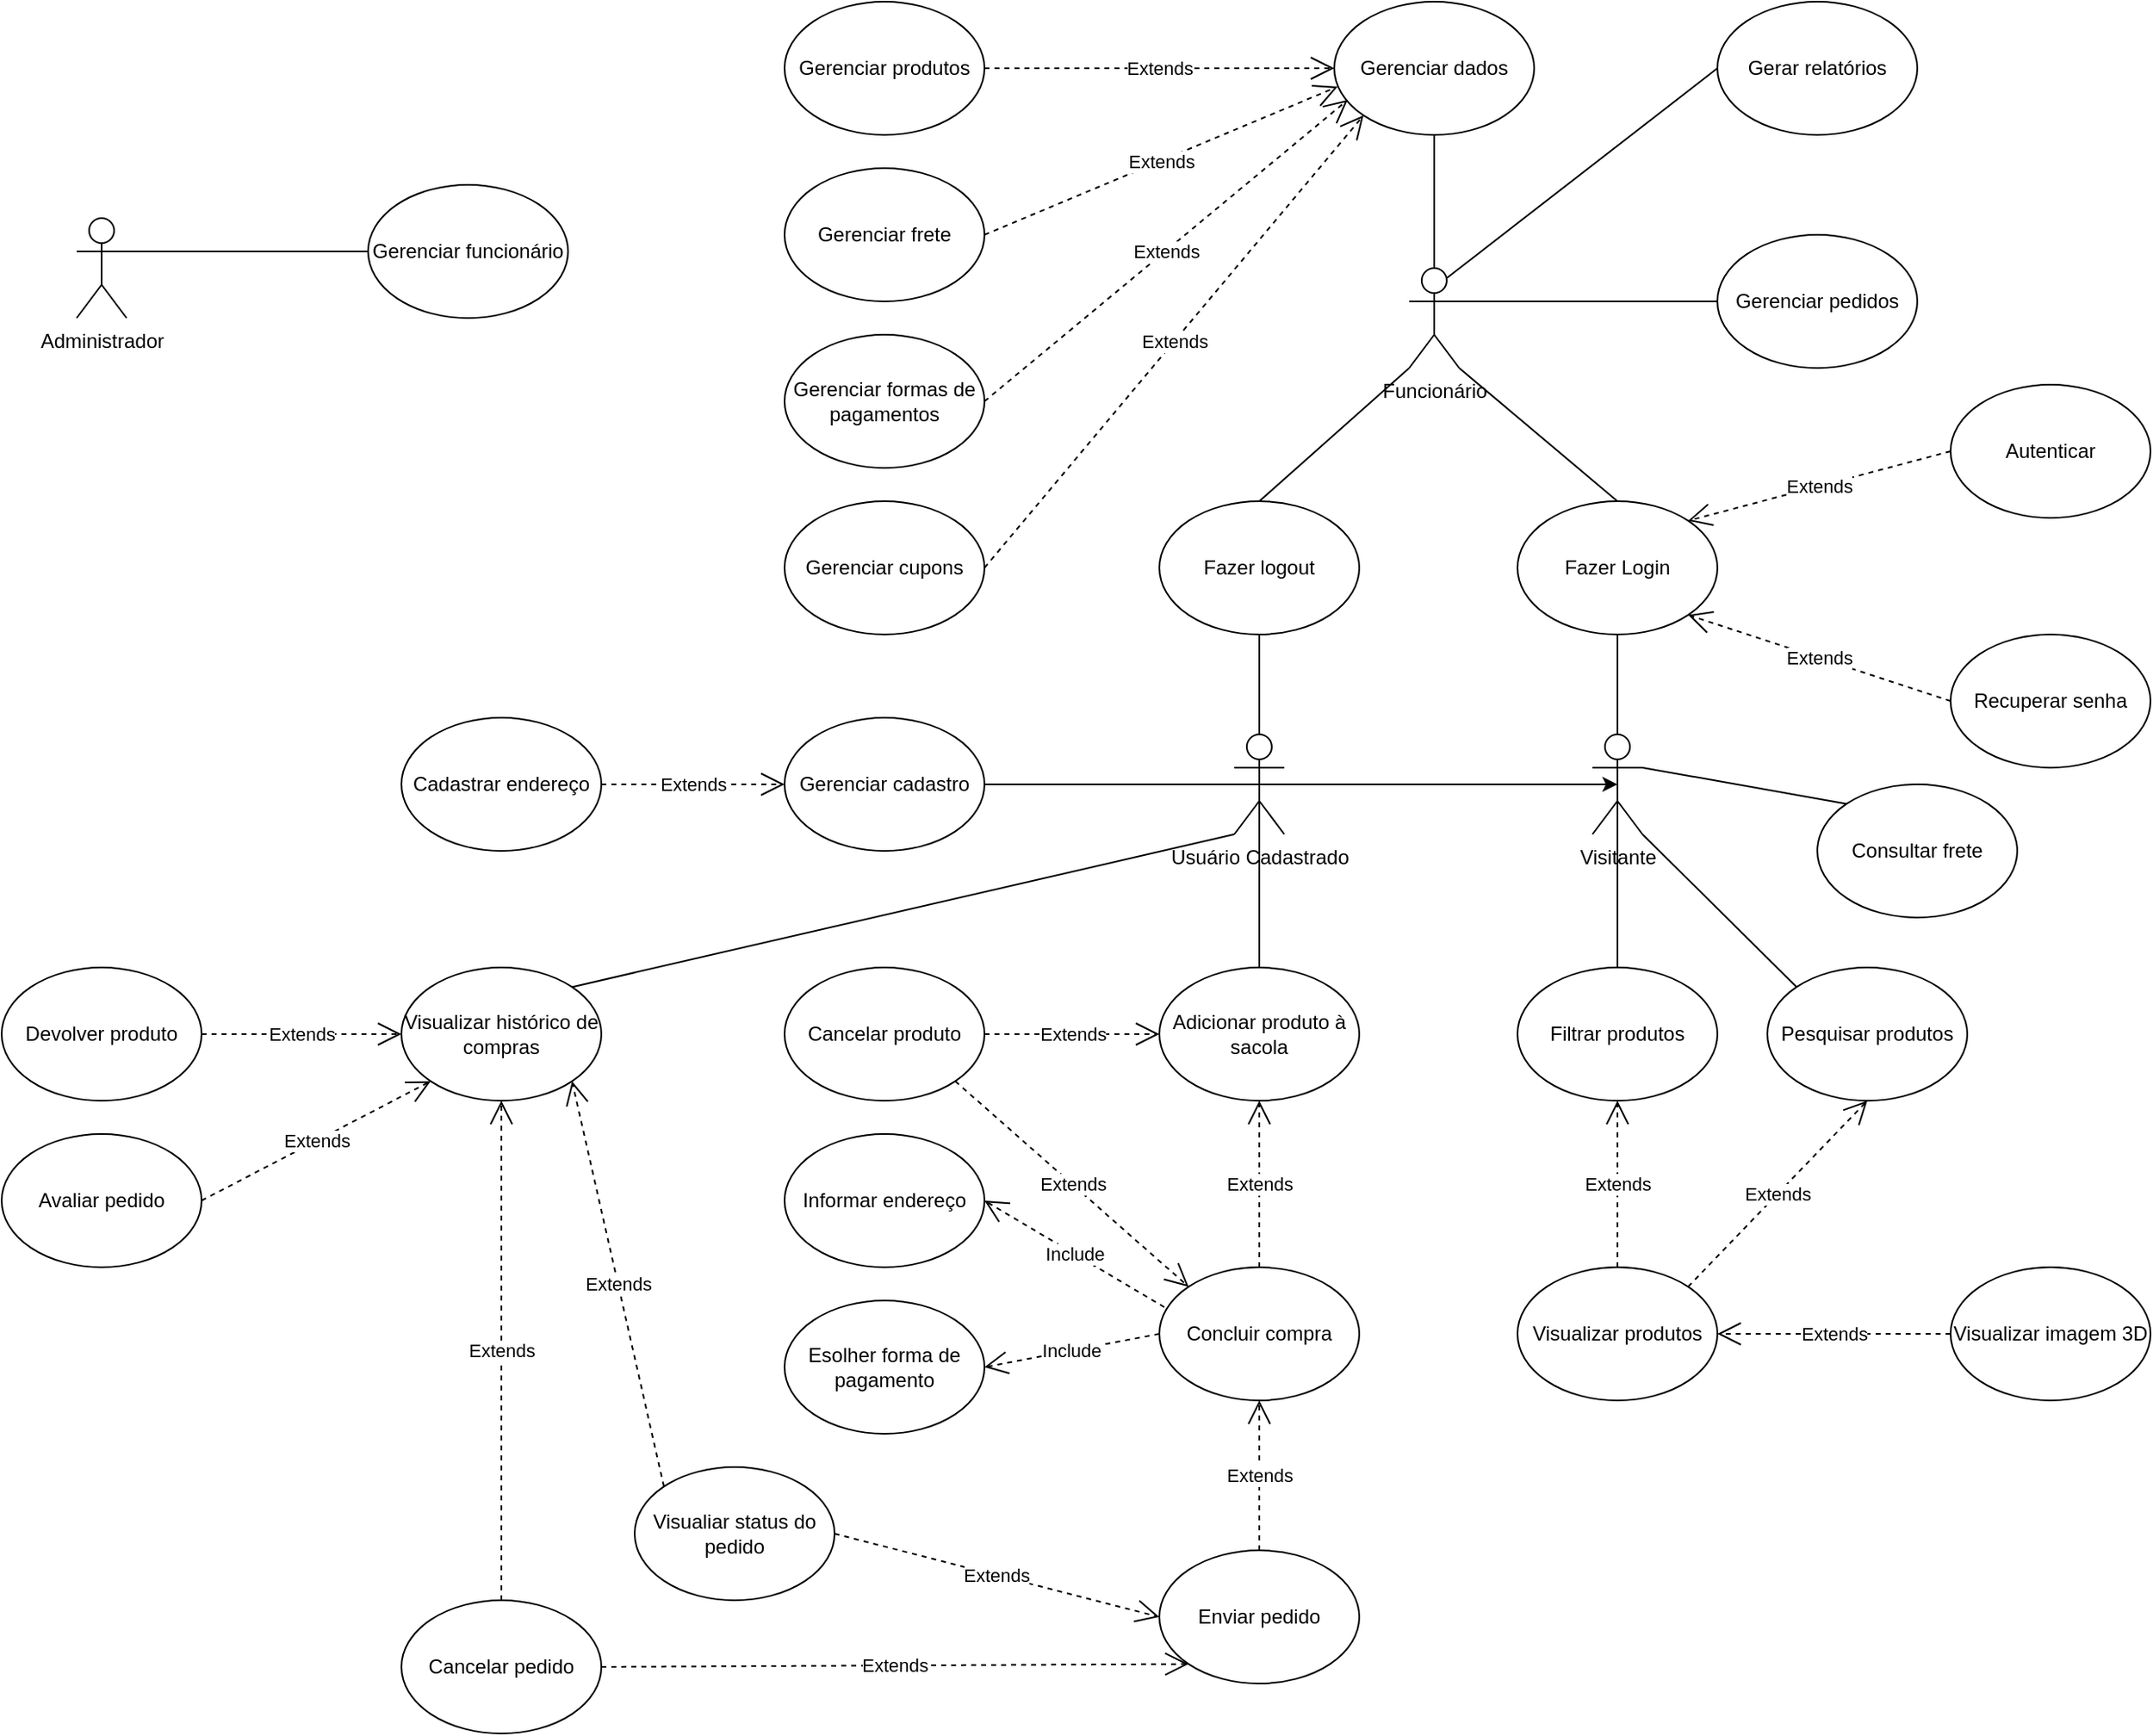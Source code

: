 <mxfile version="24.2.3" type="device">
  <diagram name="Página-1" id="iEOvd_mET68QCeT-6-60">
    <mxGraphModel dx="3217" dy="1243" grid="1" gridSize="10" guides="1" tooltips="1" connect="1" arrows="1" fold="1" page="1" pageScale="1" pageWidth="827" pageHeight="1169" math="0" shadow="0">
      <root>
        <mxCell id="0" />
        <mxCell id="1" parent="0" />
        <mxCell id="9JJsFDRCctAeS7KG6Eez-1" value="Funcionário" style="shape=umlActor;verticalLabelPosition=bottom;verticalAlign=top;html=1;outlineConnect=0;" vertex="1" parent="1">
          <mxGeometry x="125" y="180" width="30" height="60" as="geometry" />
        </mxCell>
        <mxCell id="9JJsFDRCctAeS7KG6Eez-3" value="Visitante&lt;div&gt;&lt;br&gt;&lt;/div&gt;" style="shape=umlActor;verticalLabelPosition=bottom;verticalAlign=top;html=1;outlineConnect=0;" vertex="1" parent="1">
          <mxGeometry x="235" y="460" width="30" height="60" as="geometry" />
        </mxCell>
        <mxCell id="9JJsFDRCctAeS7KG6Eez-4" value="Usuário Cadastrado" style="shape=umlActor;verticalLabelPosition=bottom;verticalAlign=top;html=1;outlineConnect=0;" vertex="1" parent="1">
          <mxGeometry x="20" y="460" width="30" height="60" as="geometry" />
        </mxCell>
        <mxCell id="9JJsFDRCctAeS7KG6Eez-9" style="edgeStyle=orthogonalEdgeStyle;rounded=0;orthogonalLoop=1;jettySize=auto;html=1;exitX=0.5;exitY=0.5;exitDx=0;exitDy=0;exitPerimeter=0;entryX=0.5;entryY=0.5;entryDx=0;entryDy=0;entryPerimeter=0;" edge="1" parent="1" source="9JJsFDRCctAeS7KG6Eez-4" target="9JJsFDRCctAeS7KG6Eez-3">
          <mxGeometry relative="1" as="geometry" />
        </mxCell>
        <mxCell id="9JJsFDRCctAeS7KG6Eez-10" value="Fazer Login" style="ellipse;whiteSpace=wrap;html=1;" vertex="1" parent="1">
          <mxGeometry x="190" y="320" width="120" height="80" as="geometry" />
        </mxCell>
        <mxCell id="9JJsFDRCctAeS7KG6Eez-11" value="Autenticar" style="ellipse;whiteSpace=wrap;html=1;" vertex="1" parent="1">
          <mxGeometry x="450" y="250" width="120" height="80" as="geometry" />
        </mxCell>
        <mxCell id="9JJsFDRCctAeS7KG6Eez-12" value="Recuperar senha" style="ellipse;whiteSpace=wrap;html=1;" vertex="1" parent="1">
          <mxGeometry x="450" y="400" width="120" height="80" as="geometry" />
        </mxCell>
        <mxCell id="9JJsFDRCctAeS7KG6Eez-13" value="Fazer logout" style="ellipse;whiteSpace=wrap;html=1;" vertex="1" parent="1">
          <mxGeometry x="-25" y="320" width="120" height="80" as="geometry" />
        </mxCell>
        <mxCell id="9JJsFDRCctAeS7KG6Eez-14" value="Gerenciar dados" style="ellipse;whiteSpace=wrap;html=1;" vertex="1" parent="1">
          <mxGeometry x="80" y="20" width="120" height="80" as="geometry" />
        </mxCell>
        <mxCell id="9JJsFDRCctAeS7KG6Eez-15" value="Gerenciar produtos" style="ellipse;whiteSpace=wrap;html=1;" vertex="1" parent="1">
          <mxGeometry x="-250" y="20" width="120" height="80" as="geometry" />
        </mxCell>
        <mxCell id="9JJsFDRCctAeS7KG6Eez-16" value="Gerenciar frete" style="ellipse;whiteSpace=wrap;html=1;" vertex="1" parent="1">
          <mxGeometry x="-250" y="120" width="120" height="80" as="geometry" />
        </mxCell>
        <mxCell id="9JJsFDRCctAeS7KG6Eez-17" value="Gerenciar formas de pagamentos" style="ellipse;whiteSpace=wrap;html=1;" vertex="1" parent="1">
          <mxGeometry x="-250" y="220" width="120" height="80" as="geometry" />
        </mxCell>
        <mxCell id="9JJsFDRCctAeS7KG6Eez-18" value="Gerar relatórios" style="ellipse;whiteSpace=wrap;html=1;" vertex="1" parent="1">
          <mxGeometry x="310" y="20" width="120" height="80" as="geometry" />
        </mxCell>
        <mxCell id="9JJsFDRCctAeS7KG6Eez-19" value="Gerenciar cupons" style="ellipse;whiteSpace=wrap;html=1;" vertex="1" parent="1">
          <mxGeometry x="-250" y="320" width="120" height="80" as="geometry" />
        </mxCell>
        <mxCell id="9JJsFDRCctAeS7KG6Eez-20" value="Gerenciar pedidos" style="ellipse;whiteSpace=wrap;html=1;" vertex="1" parent="1">
          <mxGeometry x="310" y="160" width="120" height="80" as="geometry" />
        </mxCell>
        <mxCell id="9JJsFDRCctAeS7KG6Eez-22" value="Extends" style="endArrow=open;endSize=12;dashed=1;html=1;rounded=0;exitX=0;exitY=0.5;exitDx=0;exitDy=0;entryX=1;entryY=1;entryDx=0;entryDy=0;" edge="1" parent="1" source="9JJsFDRCctAeS7KG6Eez-12" target="9JJsFDRCctAeS7KG6Eez-10">
          <mxGeometry width="160" relative="1" as="geometry">
            <mxPoint x="130" y="380" as="sourcePoint" />
            <mxPoint x="290" y="380" as="targetPoint" />
          </mxGeometry>
        </mxCell>
        <mxCell id="9JJsFDRCctAeS7KG6Eez-23" value="Extends" style="endArrow=open;endSize=12;dashed=1;html=1;rounded=0;exitX=0;exitY=0.5;exitDx=0;exitDy=0;entryX=1;entryY=0;entryDx=0;entryDy=0;" edge="1" parent="1" source="9JJsFDRCctAeS7KG6Eez-11" target="9JJsFDRCctAeS7KG6Eez-10">
          <mxGeometry width="160" relative="1" as="geometry">
            <mxPoint x="460" y="372" as="sourcePoint" />
            <mxPoint x="310" y="320" as="targetPoint" />
          </mxGeometry>
        </mxCell>
        <mxCell id="9JJsFDRCctAeS7KG6Eez-24" value="" style="endArrow=none;html=1;rounded=0;exitX=0.5;exitY=0;exitDx=0;exitDy=0;exitPerimeter=0;entryX=0.5;entryY=1;entryDx=0;entryDy=0;" edge="1" parent="1" source="9JJsFDRCctAeS7KG6Eez-3" target="9JJsFDRCctAeS7KG6Eez-10">
          <mxGeometry width="50" height="50" relative="1" as="geometry">
            <mxPoint x="180" y="410" as="sourcePoint" />
            <mxPoint x="230" y="360" as="targetPoint" />
          </mxGeometry>
        </mxCell>
        <mxCell id="9JJsFDRCctAeS7KG6Eez-27" value="" style="endArrow=none;html=1;rounded=0;exitX=1;exitY=1;exitDx=0;exitDy=0;exitPerimeter=0;entryX=0.5;entryY=0;entryDx=0;entryDy=0;" edge="1" parent="1" source="9JJsFDRCctAeS7KG6Eez-1" target="9JJsFDRCctAeS7KG6Eez-10">
          <mxGeometry width="50" height="50" relative="1" as="geometry">
            <mxPoint x="180" y="410" as="sourcePoint" />
            <mxPoint x="230" y="360" as="targetPoint" />
          </mxGeometry>
        </mxCell>
        <mxCell id="9JJsFDRCctAeS7KG6Eez-28" value="" style="endArrow=none;html=1;rounded=0;entryX=0;entryY=1;entryDx=0;entryDy=0;entryPerimeter=0;exitX=0.5;exitY=0;exitDx=0;exitDy=0;" edge="1" parent="1" source="9JJsFDRCctAeS7KG6Eez-13" target="9JJsFDRCctAeS7KG6Eez-1">
          <mxGeometry width="50" height="50" relative="1" as="geometry">
            <mxPoint x="180" y="410" as="sourcePoint" />
            <mxPoint x="230" y="360" as="targetPoint" />
          </mxGeometry>
        </mxCell>
        <mxCell id="9JJsFDRCctAeS7KG6Eez-29" value="" style="endArrow=none;html=1;rounded=0;exitX=0.5;exitY=0;exitDx=0;exitDy=0;exitPerimeter=0;entryX=0.5;entryY=1;entryDx=0;entryDy=0;" edge="1" parent="1" source="9JJsFDRCctAeS7KG6Eez-4" target="9JJsFDRCctAeS7KG6Eez-13">
          <mxGeometry width="50" height="50" relative="1" as="geometry">
            <mxPoint x="180" y="410" as="sourcePoint" />
            <mxPoint x="230" y="360" as="targetPoint" />
          </mxGeometry>
        </mxCell>
        <mxCell id="9JJsFDRCctAeS7KG6Eez-32" value="" style="endArrow=none;html=1;rounded=0;entryX=0.5;entryY=1;entryDx=0;entryDy=0;exitX=0.5;exitY=0;exitDx=0;exitDy=0;exitPerimeter=0;" edge="1" parent="1" source="9JJsFDRCctAeS7KG6Eez-1" target="9JJsFDRCctAeS7KG6Eez-14">
          <mxGeometry width="50" height="50" relative="1" as="geometry">
            <mxPoint x="95" y="160" as="sourcePoint" />
            <mxPoint x="145" y="110" as="targetPoint" />
          </mxGeometry>
        </mxCell>
        <mxCell id="9JJsFDRCctAeS7KG6Eez-33" value="" style="endArrow=none;html=1;rounded=0;entryX=0;entryY=0.5;entryDx=0;entryDy=0;exitX=0.75;exitY=0.1;exitDx=0;exitDy=0;exitPerimeter=0;" edge="1" parent="1" source="9JJsFDRCctAeS7KG6Eez-1" target="9JJsFDRCctAeS7KG6Eez-18">
          <mxGeometry width="50" height="50" relative="1" as="geometry">
            <mxPoint x="180" y="310" as="sourcePoint" />
            <mxPoint x="230" y="260" as="targetPoint" />
          </mxGeometry>
        </mxCell>
        <mxCell id="9JJsFDRCctAeS7KG6Eez-34" value="" style="endArrow=none;html=1;rounded=0;entryX=0;entryY=0.5;entryDx=0;entryDy=0;exitX=1;exitY=0.333;exitDx=0;exitDy=0;exitPerimeter=0;" edge="1" parent="1" source="9JJsFDRCctAeS7KG6Eez-1" target="9JJsFDRCctAeS7KG6Eez-20">
          <mxGeometry width="50" height="50" relative="1" as="geometry">
            <mxPoint x="180" y="310" as="sourcePoint" />
            <mxPoint x="230" y="260" as="targetPoint" />
          </mxGeometry>
        </mxCell>
        <mxCell id="9JJsFDRCctAeS7KG6Eez-35" value="Extends" style="endArrow=open;endSize=12;dashed=1;html=1;rounded=0;exitX=1;exitY=0.5;exitDx=0;exitDy=0;entryX=0.017;entryY=0.638;entryDx=0;entryDy=0;entryPerimeter=0;" edge="1" parent="1" source="9JJsFDRCctAeS7KG6Eez-16" target="9JJsFDRCctAeS7KG6Eez-14">
          <mxGeometry width="160" relative="1" as="geometry">
            <mxPoint x="28" y="90" as="sourcePoint" />
            <mxPoint x="-130" y="132" as="targetPoint" />
          </mxGeometry>
        </mxCell>
        <mxCell id="9JJsFDRCctAeS7KG6Eez-36" value="Extends" style="endArrow=open;endSize=12;dashed=1;html=1;rounded=0;exitX=1;exitY=0.5;exitDx=0;exitDy=0;entryX=0;entryY=0.5;entryDx=0;entryDy=0;" edge="1" parent="1" source="9JJsFDRCctAeS7KG6Eez-15" target="9JJsFDRCctAeS7KG6Eez-14">
          <mxGeometry width="160" relative="1" as="geometry">
            <mxPoint x="8" y="70" as="sourcePoint" />
            <mxPoint x="-150" y="112" as="targetPoint" />
          </mxGeometry>
        </mxCell>
        <mxCell id="9JJsFDRCctAeS7KG6Eez-37" value="Extends" style="endArrow=open;endSize=12;dashed=1;html=1;rounded=0;exitX=1;exitY=0.5;exitDx=0;exitDy=0;entryX=0.067;entryY=0.738;entryDx=0;entryDy=0;entryPerimeter=0;" edge="1" parent="1" source="9JJsFDRCctAeS7KG6Eez-17" target="9JJsFDRCctAeS7KG6Eez-14">
          <mxGeometry width="160" relative="1" as="geometry">
            <mxPoint x="38" y="120" as="sourcePoint" />
            <mxPoint x="-120" y="162" as="targetPoint" />
          </mxGeometry>
        </mxCell>
        <mxCell id="9JJsFDRCctAeS7KG6Eez-38" value="Extends" style="endArrow=open;endSize=12;dashed=1;html=1;rounded=0;exitX=1;exitY=0.5;exitDx=0;exitDy=0;entryX=0;entryY=1;entryDx=0;entryDy=0;" edge="1" parent="1" source="9JJsFDRCctAeS7KG6Eez-19" target="9JJsFDRCctAeS7KG6Eez-14">
          <mxGeometry width="160" relative="1" as="geometry">
            <mxPoint x="88" y="158" as="sourcePoint" />
            <mxPoint x="-70" y="200" as="targetPoint" />
          </mxGeometry>
        </mxCell>
        <mxCell id="9JJsFDRCctAeS7KG6Eez-39" value="Cadastrar endereço" style="ellipse;whiteSpace=wrap;html=1;" vertex="1" parent="1">
          <mxGeometry x="-480" y="450" width="120" height="80" as="geometry" />
        </mxCell>
        <mxCell id="9JJsFDRCctAeS7KG6Eez-40" value="Filtrar produtos" style="ellipse;whiteSpace=wrap;html=1;" vertex="1" parent="1">
          <mxGeometry x="190" y="600" width="120" height="80" as="geometry" />
        </mxCell>
        <mxCell id="9JJsFDRCctAeS7KG6Eez-41" value="Gerenciar cadastro" style="ellipse;whiteSpace=wrap;html=1;" vertex="1" parent="1">
          <mxGeometry x="-250" y="450" width="120" height="80" as="geometry" />
        </mxCell>
        <mxCell id="9JJsFDRCctAeS7KG6Eez-43" value="Pesquisar produtos" style="ellipse;whiteSpace=wrap;html=1;" vertex="1" parent="1">
          <mxGeometry x="340" y="600" width="120" height="80" as="geometry" />
        </mxCell>
        <mxCell id="9JJsFDRCctAeS7KG6Eez-44" value="Visualizar produtos" style="ellipse;whiteSpace=wrap;html=1;" vertex="1" parent="1">
          <mxGeometry x="190" y="780" width="120" height="80" as="geometry" />
        </mxCell>
        <mxCell id="9JJsFDRCctAeS7KG6Eez-45" value="Adicionar produto à sacola" style="ellipse;whiteSpace=wrap;html=1;" vertex="1" parent="1">
          <mxGeometry x="-25" y="600" width="120" height="80" as="geometry" />
        </mxCell>
        <mxCell id="9JJsFDRCctAeS7KG6Eez-46" value="Cancelar produto" style="ellipse;whiteSpace=wrap;html=1;" vertex="1" parent="1">
          <mxGeometry x="-250" y="600" width="120" height="80" as="geometry" />
        </mxCell>
        <mxCell id="9JJsFDRCctAeS7KG6Eez-47" value="Concluir compra" style="ellipse;whiteSpace=wrap;html=1;" vertex="1" parent="1">
          <mxGeometry x="-25" y="780" width="120" height="80" as="geometry" />
        </mxCell>
        <mxCell id="9JJsFDRCctAeS7KG6Eez-48" value="Informar endereço" style="ellipse;whiteSpace=wrap;html=1;" vertex="1" parent="1">
          <mxGeometry x="-250" y="700" width="120" height="80" as="geometry" />
        </mxCell>
        <mxCell id="9JJsFDRCctAeS7KG6Eez-49" value="Esolher forma de pagamento" style="ellipse;whiteSpace=wrap;html=1;" vertex="1" parent="1">
          <mxGeometry x="-250" y="800" width="120" height="80" as="geometry" />
        </mxCell>
        <mxCell id="9JJsFDRCctAeS7KG6Eez-50" value="Enviar pedido" style="ellipse;whiteSpace=wrap;html=1;" vertex="1" parent="1">
          <mxGeometry x="-25" y="950" width="120" height="80" as="geometry" />
        </mxCell>
        <mxCell id="9JJsFDRCctAeS7KG6Eez-51" value="Visualiar status do pedido" style="ellipse;whiteSpace=wrap;html=1;" vertex="1" parent="1">
          <mxGeometry x="-340" y="900" width="120" height="80" as="geometry" />
        </mxCell>
        <mxCell id="9JJsFDRCctAeS7KG6Eez-52" value="Cancelar pedido" style="ellipse;whiteSpace=wrap;html=1;" vertex="1" parent="1">
          <mxGeometry x="-480" y="980" width="120" height="80" as="geometry" />
        </mxCell>
        <mxCell id="9JJsFDRCctAeS7KG6Eez-53" value="Avaliar pedido" style="ellipse;whiteSpace=wrap;html=1;" vertex="1" parent="1">
          <mxGeometry x="-720" y="700" width="120" height="80" as="geometry" />
        </mxCell>
        <mxCell id="9JJsFDRCctAeS7KG6Eez-54" value="Consultar frete" style="ellipse;whiteSpace=wrap;html=1;" vertex="1" parent="1">
          <mxGeometry x="370" y="490" width="120" height="80" as="geometry" />
        </mxCell>
        <mxCell id="9JJsFDRCctAeS7KG6Eez-55" value="Visualizar histórico de compras" style="ellipse;whiteSpace=wrap;html=1;" vertex="1" parent="1">
          <mxGeometry x="-480" y="600" width="120" height="80" as="geometry" />
        </mxCell>
        <mxCell id="9JJsFDRCctAeS7KG6Eez-56" value="Devolver produto" style="ellipse;whiteSpace=wrap;html=1;" vertex="1" parent="1">
          <mxGeometry x="-720" y="600" width="120" height="80" as="geometry" />
        </mxCell>
        <mxCell id="9JJsFDRCctAeS7KG6Eez-57" value="Visualizar imagem 3D" style="ellipse;whiteSpace=wrap;html=1;" vertex="1" parent="1">
          <mxGeometry x="450" y="780" width="120" height="80" as="geometry" />
        </mxCell>
        <mxCell id="9JJsFDRCctAeS7KG6Eez-59" value="" style="endArrow=none;html=1;rounded=0;entryX=0;entryY=0;entryDx=0;entryDy=0;exitX=1;exitY=0.333;exitDx=0;exitDy=0;exitPerimeter=0;" edge="1" parent="1" source="9JJsFDRCctAeS7KG6Eez-3" target="9JJsFDRCctAeS7KG6Eez-54">
          <mxGeometry width="50" height="50" relative="1" as="geometry">
            <mxPoint x="110" y="560" as="sourcePoint" />
            <mxPoint x="160" y="510" as="targetPoint" />
          </mxGeometry>
        </mxCell>
        <mxCell id="9JJsFDRCctAeS7KG6Eez-60" value="" style="endArrow=none;html=1;rounded=0;entryX=1;entryY=1;entryDx=0;entryDy=0;entryPerimeter=0;exitX=0;exitY=0;exitDx=0;exitDy=0;" edge="1" parent="1" source="9JJsFDRCctAeS7KG6Eez-43" target="9JJsFDRCctAeS7KG6Eez-3">
          <mxGeometry width="50" height="50" relative="1" as="geometry">
            <mxPoint x="110" y="560" as="sourcePoint" />
            <mxPoint x="160" y="510" as="targetPoint" />
          </mxGeometry>
        </mxCell>
        <mxCell id="9JJsFDRCctAeS7KG6Eez-61" value="" style="endArrow=none;html=1;rounded=0;entryX=0.5;entryY=0.5;entryDx=0;entryDy=0;entryPerimeter=0;exitX=0.5;exitY=0;exitDx=0;exitDy=0;" edge="1" parent="1" source="9JJsFDRCctAeS7KG6Eez-40" target="9JJsFDRCctAeS7KG6Eez-3">
          <mxGeometry width="50" height="50" relative="1" as="geometry">
            <mxPoint x="190" y="610" as="sourcePoint" />
            <mxPoint x="240" y="560" as="targetPoint" />
          </mxGeometry>
        </mxCell>
        <mxCell id="9JJsFDRCctAeS7KG6Eez-62" value="Extends" style="endArrow=open;endSize=12;dashed=1;html=1;rounded=0;exitX=1;exitY=0;exitDx=0;exitDy=0;entryX=0.5;entryY=1;entryDx=0;entryDy=0;" edge="1" parent="1" source="9JJsFDRCctAeS7KG6Eez-44" target="9JJsFDRCctAeS7KG6Eez-43">
          <mxGeometry width="160" relative="1" as="geometry">
            <mxPoint x="618" y="732" as="sourcePoint" />
            <mxPoint x="460" y="680" as="targetPoint" />
          </mxGeometry>
        </mxCell>
        <mxCell id="9JJsFDRCctAeS7KG6Eez-63" value="Extends" style="endArrow=open;endSize=12;dashed=1;html=1;rounded=0;exitX=0.5;exitY=0;exitDx=0;exitDy=0;entryX=0.5;entryY=1;entryDx=0;entryDy=0;" edge="1" parent="1" source="9JJsFDRCctAeS7KG6Eez-44" target="9JJsFDRCctAeS7KG6Eez-40">
          <mxGeometry width="160" relative="1" as="geometry">
            <mxPoint x="378" y="782" as="sourcePoint" />
            <mxPoint x="220" y="730" as="targetPoint" />
          </mxGeometry>
        </mxCell>
        <mxCell id="9JJsFDRCctAeS7KG6Eez-64" value="Extends" style="endArrow=open;endSize=12;dashed=1;html=1;rounded=0;exitX=0;exitY=0.5;exitDx=0;exitDy=0;entryX=1;entryY=0.5;entryDx=0;entryDy=0;" edge="1" parent="1" source="9JJsFDRCctAeS7KG6Eez-57" target="9JJsFDRCctAeS7KG6Eez-44">
          <mxGeometry width="160" relative="1" as="geometry">
            <mxPoint x="438" y="832" as="sourcePoint" />
            <mxPoint x="280" y="780" as="targetPoint" />
          </mxGeometry>
        </mxCell>
        <mxCell id="9JJsFDRCctAeS7KG6Eez-65" value="" style="endArrow=none;html=1;rounded=0;entryX=0.5;entryY=0.5;entryDx=0;entryDy=0;entryPerimeter=0;exitX=0.5;exitY=0;exitDx=0;exitDy=0;" edge="1" parent="1" source="9JJsFDRCctAeS7KG6Eez-45" target="9JJsFDRCctAeS7KG6Eez-4">
          <mxGeometry width="50" height="50" relative="1" as="geometry">
            <mxPoint x="110" y="760" as="sourcePoint" />
            <mxPoint x="160" y="710" as="targetPoint" />
          </mxGeometry>
        </mxCell>
        <mxCell id="9JJsFDRCctAeS7KG6Eez-66" value="Extends" style="endArrow=open;endSize=12;dashed=1;html=1;rounded=0;exitX=1;exitY=0.5;exitDx=0;exitDy=0;entryX=0;entryY=0.5;entryDx=0;entryDy=0;" edge="1" parent="1" source="9JJsFDRCctAeS7KG6Eez-46" target="9JJsFDRCctAeS7KG6Eez-45">
          <mxGeometry width="160" relative="1" as="geometry">
            <mxPoint x="-10" y="700" as="sourcePoint" />
            <mxPoint x="-150" y="700" as="targetPoint" />
          </mxGeometry>
        </mxCell>
        <mxCell id="9JJsFDRCctAeS7KG6Eez-67" value="Extends" style="endArrow=open;endSize=12;dashed=1;html=1;rounded=0;exitX=0.5;exitY=0;exitDx=0;exitDy=0;entryX=0.5;entryY=1;entryDx=0;entryDy=0;" edge="1" parent="1" source="9JJsFDRCctAeS7KG6Eez-47" target="9JJsFDRCctAeS7KG6Eez-45">
          <mxGeometry width="160" relative="1" as="geometry">
            <mxPoint x="-120" y="650" as="sourcePoint" />
            <mxPoint x="-15" y="650" as="targetPoint" />
          </mxGeometry>
        </mxCell>
        <mxCell id="9JJsFDRCctAeS7KG6Eez-69" value="" style="endArrow=none;html=1;rounded=0;entryX=0.5;entryY=0.5;entryDx=0;entryDy=0;entryPerimeter=0;exitX=1;exitY=0.5;exitDx=0;exitDy=0;" edge="1" parent="1" source="9JJsFDRCctAeS7KG6Eez-41" target="9JJsFDRCctAeS7KG6Eez-4">
          <mxGeometry width="50" height="50" relative="1" as="geometry">
            <mxPoint x="110" y="560" as="sourcePoint" />
            <mxPoint x="160" y="510" as="targetPoint" />
          </mxGeometry>
        </mxCell>
        <mxCell id="9JJsFDRCctAeS7KG6Eez-71" value="Extends" style="endArrow=open;endSize=12;dashed=1;html=1;rounded=0;entryX=0;entryY=0.5;entryDx=0;entryDy=0;exitX=1;exitY=0.5;exitDx=0;exitDy=0;" edge="1" parent="1" source="9JJsFDRCctAeS7KG6Eez-39" target="9JJsFDRCctAeS7KG6Eez-41">
          <mxGeometry width="160" relative="1" as="geometry">
            <mxPoint x="-340" y="530" as="sourcePoint" />
            <mxPoint x="-255" y="489" as="targetPoint" />
          </mxGeometry>
        </mxCell>
        <mxCell id="9JJsFDRCctAeS7KG6Eez-73" value="Extends" style="endArrow=open;endSize=12;dashed=1;html=1;rounded=0;exitX=0.5;exitY=0;exitDx=0;exitDy=0;entryX=0.5;entryY=1;entryDx=0;entryDy=0;" edge="1" parent="1" source="9JJsFDRCctAeS7KG6Eez-50" target="9JJsFDRCctAeS7KG6Eez-47">
          <mxGeometry width="160" relative="1" as="geometry">
            <mxPoint x="120" y="960" as="sourcePoint" />
            <mxPoint x="120" y="860" as="targetPoint" />
          </mxGeometry>
        </mxCell>
        <mxCell id="9JJsFDRCctAeS7KG6Eez-74" value="Extends" style="endArrow=open;endSize=12;dashed=1;html=1;rounded=0;exitX=1;exitY=1;exitDx=0;exitDy=0;entryX=0;entryY=0;entryDx=0;entryDy=0;" edge="1" parent="1" source="9JJsFDRCctAeS7KG6Eez-46" target="9JJsFDRCctAeS7KG6Eez-47">
          <mxGeometry width="160" relative="1" as="geometry">
            <mxPoint x="-120" y="650" as="sourcePoint" />
            <mxPoint x="-15" y="650" as="targetPoint" />
          </mxGeometry>
        </mxCell>
        <mxCell id="9JJsFDRCctAeS7KG6Eez-75" value="Include" style="endArrow=open;endSize=12;dashed=1;html=1;rounded=0;exitX=0.025;exitY=0.3;exitDx=0;exitDy=0;entryX=1;entryY=0.5;entryDx=0;entryDy=0;exitPerimeter=0;" edge="1" parent="1" source="9JJsFDRCctAeS7KG6Eez-47" target="9JJsFDRCctAeS7KG6Eez-48">
          <mxGeometry width="160" relative="1" as="geometry">
            <mxPoint x="100" y="874" as="sourcePoint" />
            <mxPoint x="211" y="940" as="targetPoint" />
          </mxGeometry>
        </mxCell>
        <mxCell id="9JJsFDRCctAeS7KG6Eez-76" value="Include" style="endArrow=open;endSize=12;dashed=1;html=1;rounded=0;entryX=1;entryY=0.5;entryDx=0;entryDy=0;exitX=0;exitY=0.5;exitDx=0;exitDy=0;" edge="1" parent="1" source="9JJsFDRCctAeS7KG6Eez-47" target="9JJsFDRCctAeS7KG6Eez-49">
          <mxGeometry width="160" relative="1" as="geometry">
            <mxPoint x="-70" y="880" as="sourcePoint" />
            <mxPoint x="-25" y="920" as="targetPoint" />
          </mxGeometry>
        </mxCell>
        <mxCell id="9JJsFDRCctAeS7KG6Eez-78" value="" style="endArrow=none;html=1;rounded=0;entryX=0;entryY=1;entryDx=0;entryDy=0;entryPerimeter=0;exitX=1;exitY=0;exitDx=0;exitDy=0;" edge="1" parent="1" source="9JJsFDRCctAeS7KG6Eez-55" target="9JJsFDRCctAeS7KG6Eez-4">
          <mxGeometry width="50" height="50" relative="1" as="geometry">
            <mxPoint x="-300" y="600" as="sourcePoint" />
            <mxPoint x="-250" y="550" as="targetPoint" />
          </mxGeometry>
        </mxCell>
        <mxCell id="9JJsFDRCctAeS7KG6Eez-81" value="Extends" style="endArrow=open;endSize=12;dashed=1;html=1;rounded=0;exitX=0.5;exitY=0;exitDx=0;exitDy=0;entryX=0.5;entryY=1;entryDx=0;entryDy=0;" edge="1" parent="1" source="9JJsFDRCctAeS7KG6Eez-52" target="9JJsFDRCctAeS7KG6Eez-55">
          <mxGeometry width="160" relative="1" as="geometry">
            <mxPoint x="-640" y="826" as="sourcePoint" />
            <mxPoint x="-499" y="950" as="targetPoint" />
          </mxGeometry>
        </mxCell>
        <mxCell id="9JJsFDRCctAeS7KG6Eez-82" value="Extends" style="endArrow=open;endSize=12;dashed=1;html=1;rounded=0;exitX=1;exitY=0.5;exitDx=0;exitDy=0;entryX=0;entryY=1;entryDx=0;entryDy=0;" edge="1" parent="1" source="9JJsFDRCctAeS7KG6Eez-52" target="9JJsFDRCctAeS7KG6Eez-50">
          <mxGeometry width="160" relative="1" as="geometry">
            <mxPoint x="-360" y="1050" as="sourcePoint" />
            <mxPoint x="-109" y="1112" as="targetPoint" />
          </mxGeometry>
        </mxCell>
        <mxCell id="9JJsFDRCctAeS7KG6Eez-85" value="Extends" style="endArrow=open;endSize=12;dashed=1;html=1;rounded=0;exitX=1;exitY=0.5;exitDx=0;exitDy=0;entryX=0;entryY=0.5;entryDx=0;entryDy=0;" edge="1" parent="1" source="9JJsFDRCctAeS7KG6Eez-56" target="9JJsFDRCctAeS7KG6Eez-55">
          <mxGeometry width="160" relative="1" as="geometry">
            <mxPoint x="-530" y="980" as="sourcePoint" />
            <mxPoint x="-530" y="680" as="targetPoint" />
          </mxGeometry>
        </mxCell>
        <mxCell id="9JJsFDRCctAeS7KG6Eez-86" value="Extends" style="endArrow=open;endSize=12;dashed=1;html=1;rounded=0;exitX=1;exitY=0.5;exitDx=0;exitDy=0;entryX=0;entryY=0.5;entryDx=0;entryDy=0;" edge="1" parent="1" source="9JJsFDRCctAeS7KG6Eez-51" target="9JJsFDRCctAeS7KG6Eez-50">
          <mxGeometry width="160" relative="1" as="geometry">
            <mxPoint x="-350" y="1030" as="sourcePoint" />
            <mxPoint x="3" y="1028" as="targetPoint" />
          </mxGeometry>
        </mxCell>
        <mxCell id="9JJsFDRCctAeS7KG6Eez-87" value="Extends" style="endArrow=open;endSize=12;dashed=1;html=1;rounded=0;exitX=0;exitY=0;exitDx=0;exitDy=0;entryX=1;entryY=1;entryDx=0;entryDy=0;" edge="1" parent="1" source="9JJsFDRCctAeS7KG6Eez-51" target="9JJsFDRCctAeS7KG6Eez-55">
          <mxGeometry width="160" relative="1" as="geometry">
            <mxPoint x="-350" y="1030" as="sourcePoint" />
            <mxPoint x="3" y="1028" as="targetPoint" />
          </mxGeometry>
        </mxCell>
        <mxCell id="9JJsFDRCctAeS7KG6Eez-88" value="Extends" style="endArrow=open;endSize=12;dashed=1;html=1;rounded=0;exitX=1;exitY=0.5;exitDx=0;exitDy=0;entryX=0;entryY=1;entryDx=0;entryDy=0;" edge="1" parent="1" source="9JJsFDRCctAeS7KG6Eez-53" target="9JJsFDRCctAeS7KG6Eez-55">
          <mxGeometry width="160" relative="1" as="geometry">
            <mxPoint x="-590" y="650" as="sourcePoint" />
            <mxPoint x="-470" y="650" as="targetPoint" />
          </mxGeometry>
        </mxCell>
        <mxCell id="9JJsFDRCctAeS7KG6Eez-89" value="Administrador" style="shape=umlActor;verticalLabelPosition=bottom;verticalAlign=top;html=1;outlineConnect=0;" vertex="1" parent="1">
          <mxGeometry x="-675" y="150" width="30" height="60" as="geometry" />
        </mxCell>
        <mxCell id="9JJsFDRCctAeS7KG6Eez-90" value="Gerenciar funcionário" style="ellipse;whiteSpace=wrap;html=1;" vertex="1" parent="1">
          <mxGeometry x="-500" y="130" width="120" height="80" as="geometry" />
        </mxCell>
        <mxCell id="9JJsFDRCctAeS7KG6Eez-91" value="" style="endArrow=none;html=1;rounded=0;exitX=1;exitY=0.333;exitDx=0;exitDy=0;exitPerimeter=0;entryX=0;entryY=0.5;entryDx=0;entryDy=0;" edge="1" parent="1" source="9JJsFDRCctAeS7KG6Eez-89" target="9JJsFDRCctAeS7KG6Eez-90">
          <mxGeometry width="50" height="50" relative="1" as="geometry">
            <mxPoint x="-610" y="195" as="sourcePoint" />
            <mxPoint x="-560" y="145" as="targetPoint" />
          </mxGeometry>
        </mxCell>
      </root>
    </mxGraphModel>
  </diagram>
</mxfile>
